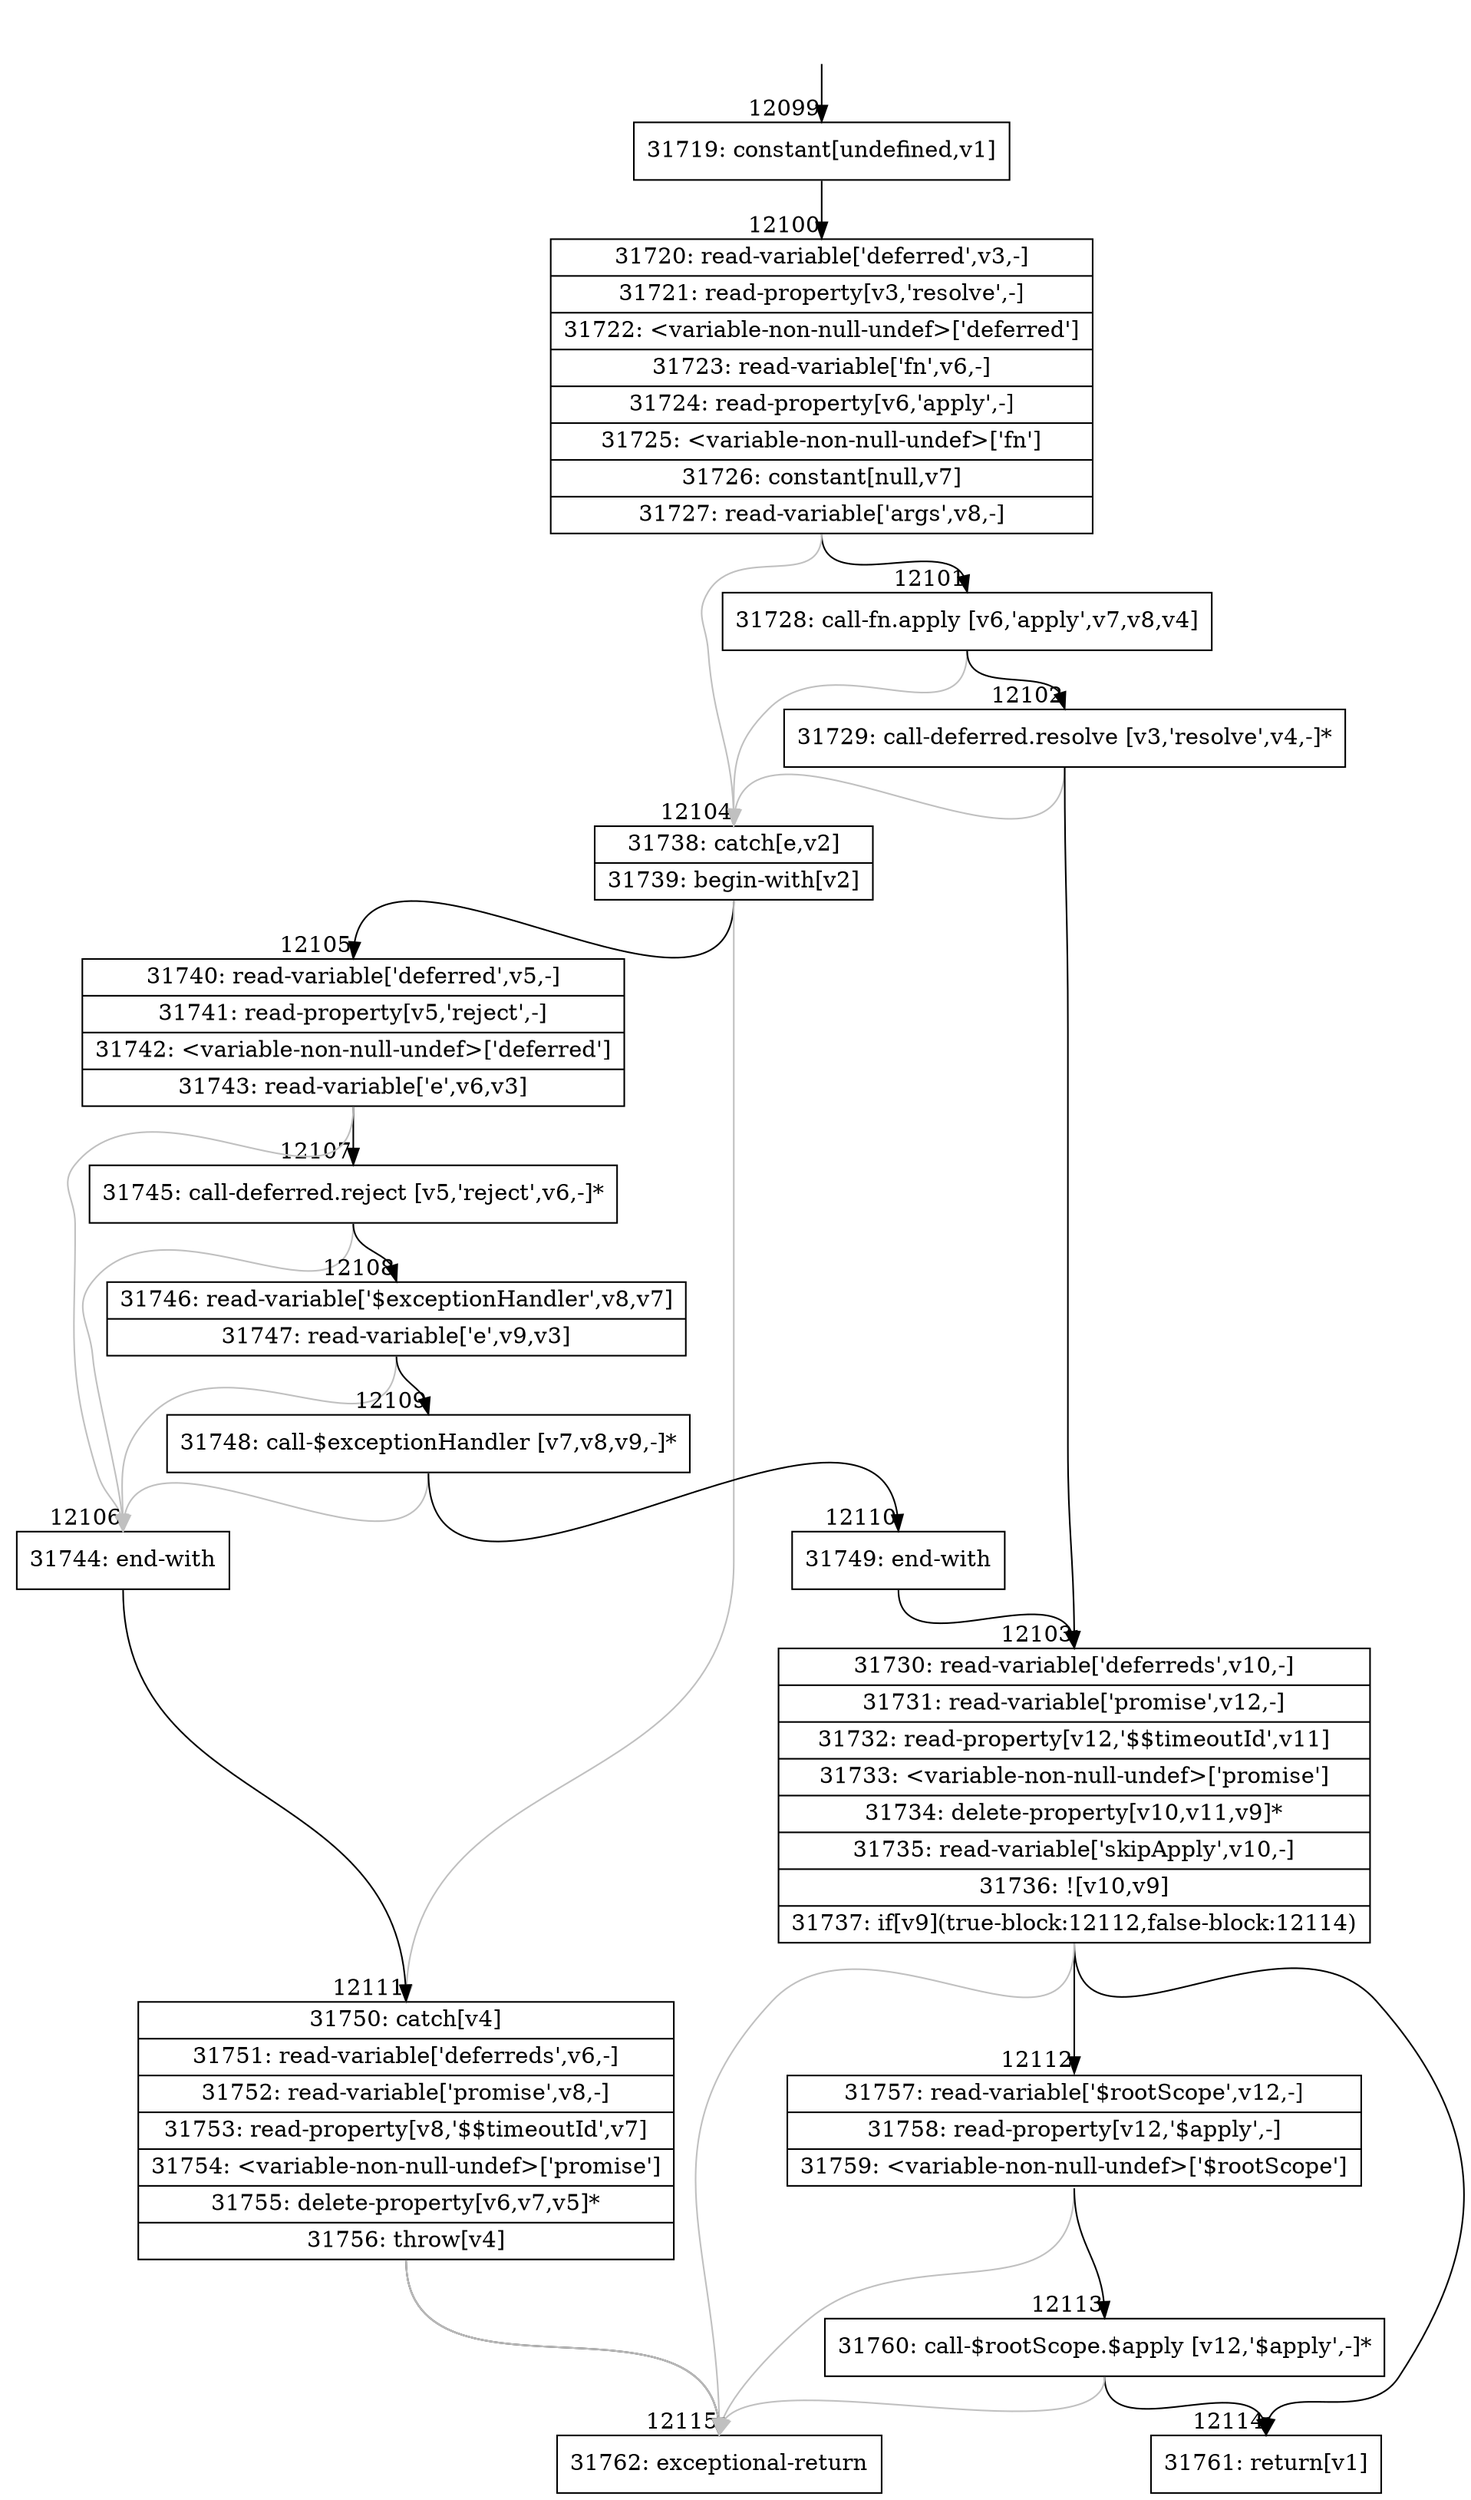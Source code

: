 digraph {
rankdir="TD"
BB_entry944[shape=none,label=""];
BB_entry944 -> BB12099 [tailport=s, headport=n, headlabel="    12099"]
BB12099 [shape=record label="{31719: constant[undefined,v1]}" ] 
BB12099 -> BB12100 [tailport=s, headport=n, headlabel="      12100"]
BB12100 [shape=record label="{31720: read-variable['deferred',v3,-]|31721: read-property[v3,'resolve',-]|31722: \<variable-non-null-undef\>['deferred']|31723: read-variable['fn',v6,-]|31724: read-property[v6,'apply',-]|31725: \<variable-non-null-undef\>['fn']|31726: constant[null,v7]|31727: read-variable['args',v8,-]}" ] 
BB12100 -> BB12101 [tailport=s, headport=n, headlabel="      12101"]
BB12100 -> BB12104 [tailport=s, headport=n, color=gray, headlabel="      12104"]
BB12101 [shape=record label="{31728: call-fn.apply [v6,'apply',v7,v8,v4]}" ] 
BB12101 -> BB12102 [tailport=s, headport=n, headlabel="      12102"]
BB12101 -> BB12104 [tailport=s, headport=n, color=gray]
BB12102 [shape=record label="{31729: call-deferred.resolve [v3,'resolve',v4,-]*}" ] 
BB12102 -> BB12103 [tailport=s, headport=n, headlabel="      12103"]
BB12102 -> BB12104 [tailport=s, headport=n, color=gray]
BB12103 [shape=record label="{31730: read-variable['deferreds',v10,-]|31731: read-variable['promise',v12,-]|31732: read-property[v12,'$$timeoutId',v11]|31733: \<variable-non-null-undef\>['promise']|31734: delete-property[v10,v11,v9]*|31735: read-variable['skipApply',v10,-]|31736: ![v10,v9]|31737: if[v9](true-block:12112,false-block:12114)}" ] 
BB12103 -> BB12112 [tailport=s, headport=n, headlabel="      12112"]
BB12103 -> BB12114 [tailport=s, headport=n, headlabel="      12114"]
BB12103 -> BB12115 [tailport=s, headport=n, color=gray, headlabel="      12115"]
BB12104 [shape=record label="{31738: catch[e,v2]|31739: begin-with[v2]}" ] 
BB12104 -> BB12105 [tailport=s, headport=n, headlabel="      12105"]
BB12104 -> BB12111 [tailport=s, headport=n, color=gray, headlabel="      12111"]
BB12105 [shape=record label="{31740: read-variable['deferred',v5,-]|31741: read-property[v5,'reject',-]|31742: \<variable-non-null-undef\>['deferred']|31743: read-variable['e',v6,v3]}" ] 
BB12105 -> BB12107 [tailport=s, headport=n, headlabel="      12107"]
BB12105 -> BB12106 [tailport=s, headport=n, color=gray, headlabel="      12106"]
BB12106 [shape=record label="{31744: end-with}" ] 
BB12106 -> BB12111 [tailport=s, headport=n]
BB12107 [shape=record label="{31745: call-deferred.reject [v5,'reject',v6,-]*}" ] 
BB12107 -> BB12108 [tailport=s, headport=n, headlabel="      12108"]
BB12107 -> BB12106 [tailport=s, headport=n, color=gray]
BB12108 [shape=record label="{31746: read-variable['$exceptionHandler',v8,v7]|31747: read-variable['e',v9,v3]}" ] 
BB12108 -> BB12109 [tailport=s, headport=n, headlabel="      12109"]
BB12108 -> BB12106 [tailport=s, headport=n, color=gray]
BB12109 [shape=record label="{31748: call-$exceptionHandler [v7,v8,v9,-]*}" ] 
BB12109 -> BB12110 [tailport=s, headport=n, headlabel="      12110"]
BB12109 -> BB12106 [tailport=s, headport=n, color=gray]
BB12110 [shape=record label="{31749: end-with}" ] 
BB12110 -> BB12103 [tailport=s, headport=n]
BB12111 [shape=record label="{31750: catch[v4]|31751: read-variable['deferreds',v6,-]|31752: read-variable['promise',v8,-]|31753: read-property[v8,'$$timeoutId',v7]|31754: \<variable-non-null-undef\>['promise']|31755: delete-property[v6,v7,v5]*|31756: throw[v4]}" ] 
BB12111 -> BB12115 [tailport=s, headport=n]
BB12111 -> BB12115 [tailport=s, headport=n, color=gray]
BB12112 [shape=record label="{31757: read-variable['$rootScope',v12,-]|31758: read-property[v12,'$apply',-]|31759: \<variable-non-null-undef\>['$rootScope']}" ] 
BB12112 -> BB12113 [tailport=s, headport=n, headlabel="      12113"]
BB12112 -> BB12115 [tailport=s, headport=n, color=gray]
BB12113 [shape=record label="{31760: call-$rootScope.$apply [v12,'$apply',-]*}" ] 
BB12113 -> BB12114 [tailport=s, headport=n]
BB12113 -> BB12115 [tailport=s, headport=n, color=gray]
BB12114 [shape=record label="{31761: return[v1]}" ] 
BB12115 [shape=record label="{31762: exceptional-return}" ] 
//#$~ 17720
}
